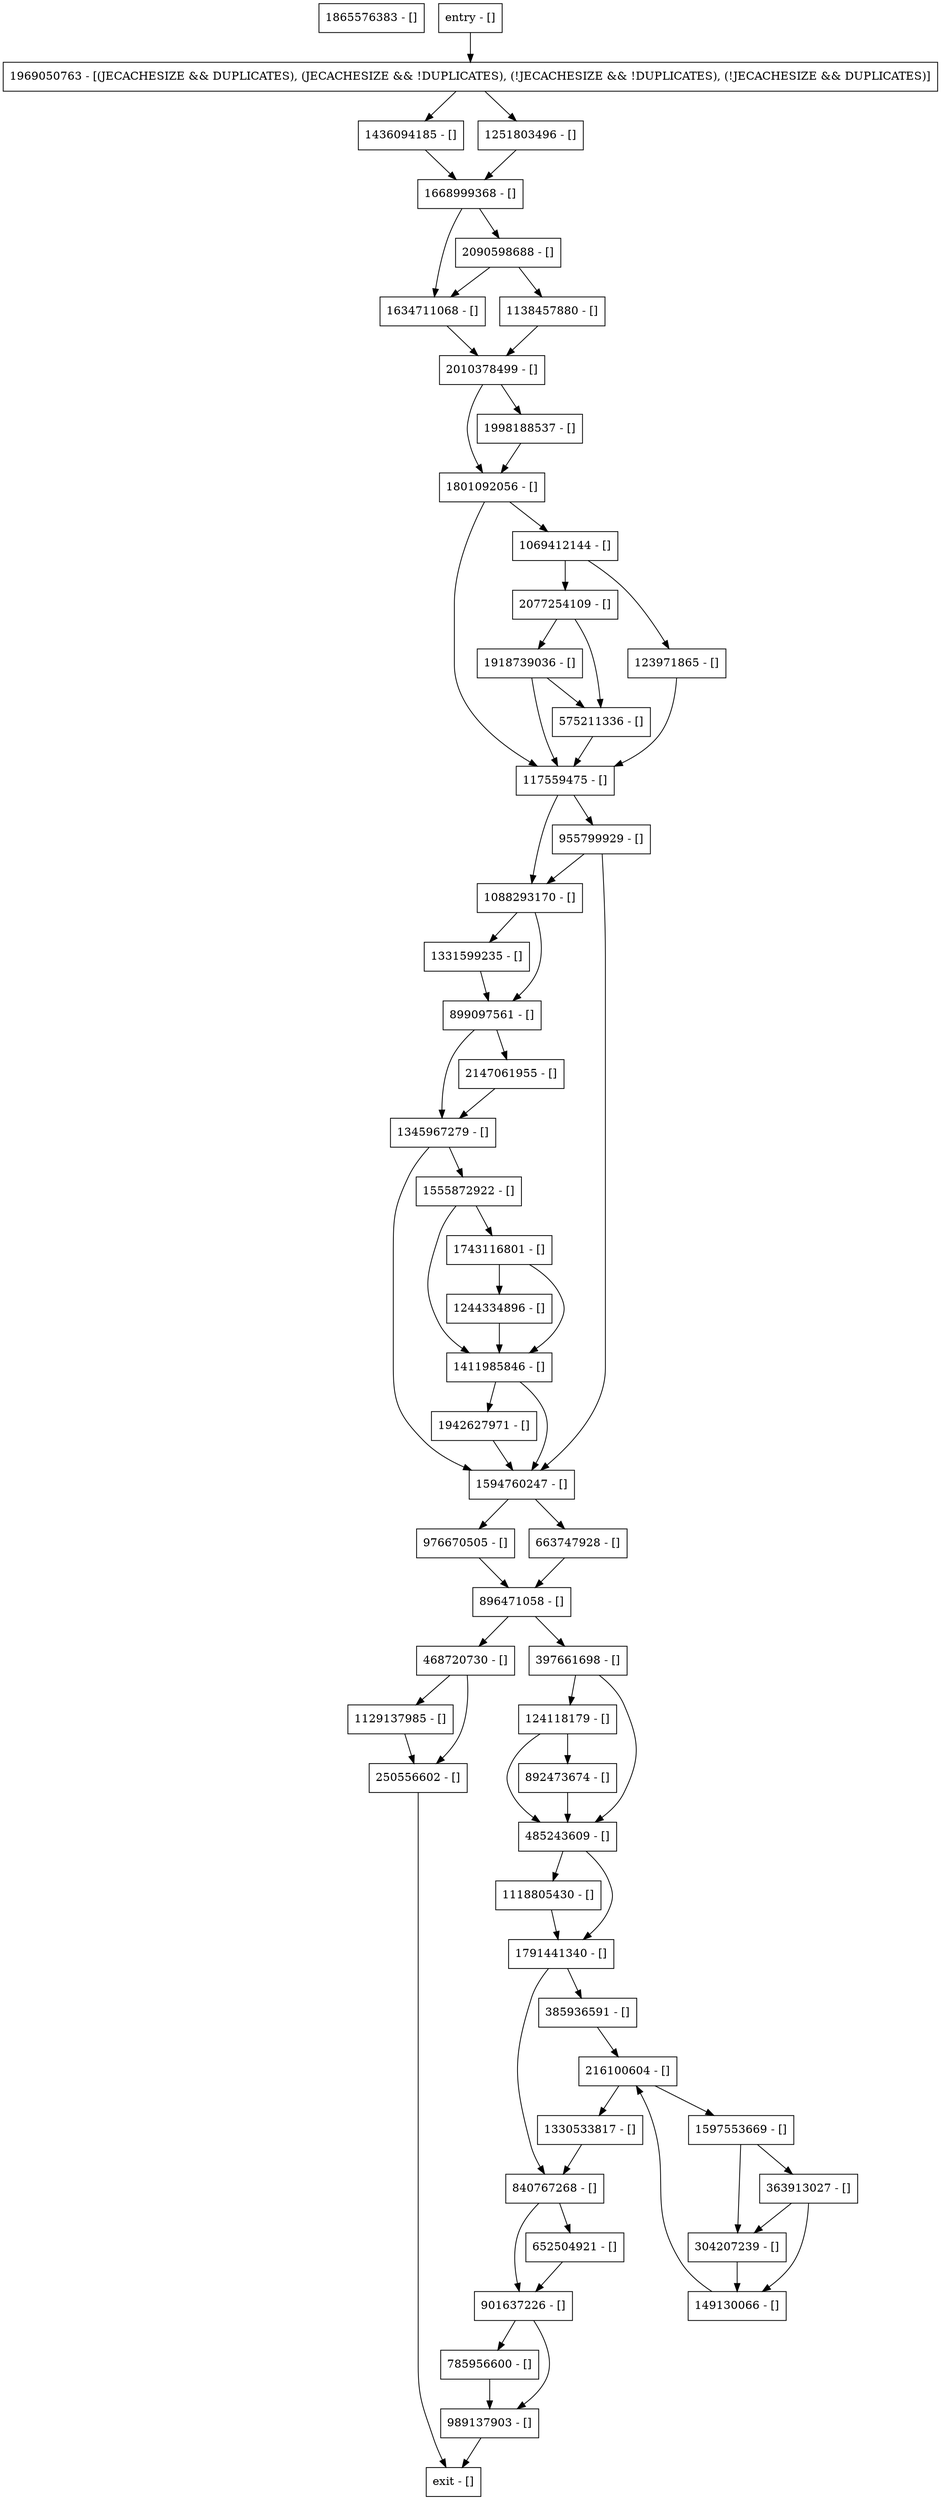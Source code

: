 digraph putNotify {
node [shape=record];
1865576383 [label="1865576383 - []"];
468720730 [label="468720730 - []"];
652504921 [label="652504921 - []"];
901637226 [label="901637226 - []"];
1634711068 [label="1634711068 - []"];
575211336 [label="575211336 - []"];
2010378499 [label="2010378499 - []"];
1436094185 [label="1436094185 - []"];
1743116801 [label="1743116801 - []"];
1597553669 [label="1597553669 - []"];
1088293170 [label="1088293170 - []"];
1345967279 [label="1345967279 - []"];
976670505 [label="976670505 - []"];
1331599235 [label="1331599235 - []"];
1251803496 [label="1251803496 - []"];
385936591 [label="385936591 - []"];
2090598688 [label="2090598688 - []"];
1942627971 [label="1942627971 - []"];
896471058 [label="896471058 - []"];
1918739036 [label="1918739036 - []"];
216100604 [label="216100604 - []"];
123971865 [label="123971865 - []"];
1801092056 [label="1801092056 - []"];
363913027 [label="363913027 - []"];
663747928 [label="663747928 - []"];
1330533817 [label="1330533817 - []"];
117559475 [label="117559475 - []"];
entry [label="entry - []"];
exit [label="exit - []"];
1069412144 [label="1069412144 - []"];
785956600 [label="785956600 - []"];
1555872922 [label="1555872922 - []"];
840767268 [label="840767268 - []"];
1668999368 [label="1668999368 - []"];
955799929 [label="955799929 - []"];
1129137985 [label="1129137985 - []"];
149130066 [label="149130066 - []"];
485243609 [label="485243609 - []"];
989137903 [label="989137903 - []"];
1969050763 [label="1969050763 - [(JECACHESIZE && DUPLICATES), (JECACHESIZE && !DUPLICATES), (!JECACHESIZE && !DUPLICATES), (!JECACHESIZE && DUPLICATES)]"];
2147061955 [label="2147061955 - []"];
1118805430 [label="1118805430 - []"];
1411985846 [label="1411985846 - []"];
1998188537 [label="1998188537 - []"];
304207239 [label="304207239 - []"];
397661698 [label="397661698 - []"];
1594760247 [label="1594760247 - []"];
124118179 [label="124118179 - []"];
250556602 [label="250556602 - []"];
1244334896 [label="1244334896 - []"];
892473674 [label="892473674 - []"];
1791441340 [label="1791441340 - []"];
1138457880 [label="1138457880 - []"];
2077254109 [label="2077254109 - []"];
899097561 [label="899097561 - []"];
entry;
exit;
468720730 -> 1129137985;
468720730 -> 250556602;
652504921 -> 901637226;
901637226 -> 989137903;
901637226 -> 785956600;
1634711068 -> 2010378499;
575211336 -> 117559475;
2010378499 -> 1801092056;
2010378499 -> 1998188537;
1436094185 -> 1668999368;
1743116801 -> 1411985846;
1743116801 -> 1244334896;
1597553669 -> 363913027;
1597553669 -> 304207239;
1088293170 -> 1331599235;
1088293170 -> 899097561;
1345967279 -> 1594760247;
1345967279 -> 1555872922;
976670505 -> 896471058;
1331599235 -> 899097561;
1251803496 -> 1668999368;
385936591 -> 216100604;
2090598688 -> 1634711068;
2090598688 -> 1138457880;
1942627971 -> 1594760247;
896471058 -> 468720730;
896471058 -> 397661698;
1918739036 -> 575211336;
1918739036 -> 117559475;
216100604 -> 1330533817;
216100604 -> 1597553669;
123971865 -> 117559475;
1801092056 -> 1069412144;
1801092056 -> 117559475;
363913027 -> 149130066;
363913027 -> 304207239;
663747928 -> 896471058;
1330533817 -> 840767268;
117559475 -> 1088293170;
117559475 -> 955799929;
entry -> 1969050763;
1069412144 -> 123971865;
1069412144 -> 2077254109;
785956600 -> 989137903;
1555872922 -> 1411985846;
1555872922 -> 1743116801;
840767268 -> 652504921;
840767268 -> 901637226;
1668999368 -> 1634711068;
1668999368 -> 2090598688;
955799929 -> 1088293170;
955799929 -> 1594760247;
1129137985 -> 250556602;
149130066 -> 216100604;
485243609 -> 1118805430;
485243609 -> 1791441340;
989137903 -> exit;
1969050763 -> 1251803496;
1969050763 -> 1436094185;
2147061955 -> 1345967279;
1118805430 -> 1791441340;
1411985846 -> 1594760247;
1411985846 -> 1942627971;
1998188537 -> 1801092056;
304207239 -> 149130066;
397661698 -> 485243609;
397661698 -> 124118179;
1594760247 -> 976670505;
1594760247 -> 663747928;
124118179 -> 485243609;
124118179 -> 892473674;
250556602 -> exit;
1244334896 -> 1411985846;
892473674 -> 485243609;
1791441340 -> 385936591;
1791441340 -> 840767268;
1138457880 -> 2010378499;
2077254109 -> 1918739036;
2077254109 -> 575211336;
899097561 -> 1345967279;
899097561 -> 2147061955;
}
